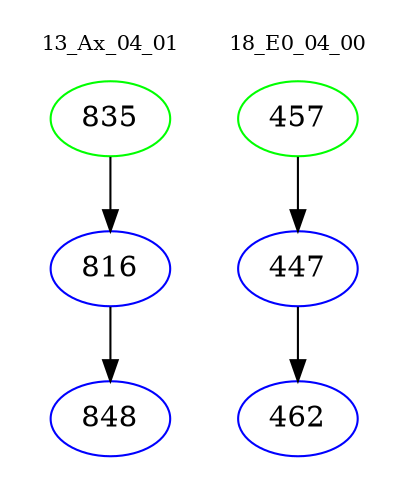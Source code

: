 digraph{
subgraph cluster_0 {
color = white
label = "13_Ax_04_01";
fontsize=10;
T0_835 [label="835", color="green"]
T0_835 -> T0_816 [color="black"]
T0_816 [label="816", color="blue"]
T0_816 -> T0_848 [color="black"]
T0_848 [label="848", color="blue"]
}
subgraph cluster_1 {
color = white
label = "18_E0_04_00";
fontsize=10;
T1_457 [label="457", color="green"]
T1_457 -> T1_447 [color="black"]
T1_447 [label="447", color="blue"]
T1_447 -> T1_462 [color="black"]
T1_462 [label="462", color="blue"]
}
}
